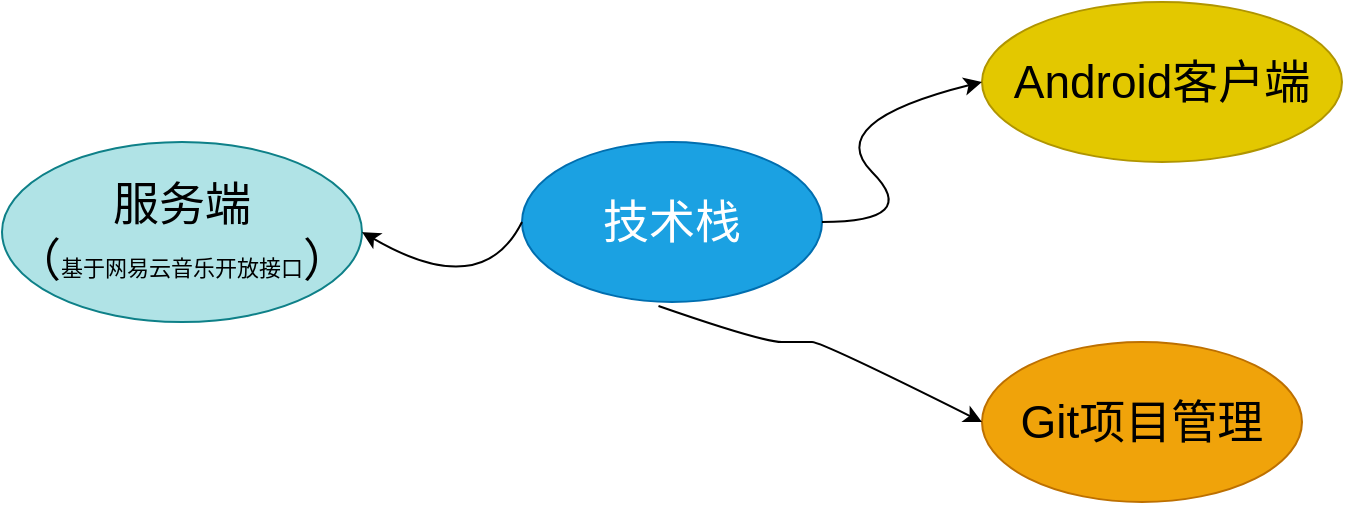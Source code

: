 <mxfile version="20.6.2" type="github">
  <diagram id="TZfmpZxh4S-H4jH0v8CI" name="第 1 页">
    <mxGraphModel dx="1038" dy="577" grid="1" gridSize="10" guides="1" tooltips="1" connect="1" arrows="1" fold="1" page="1" pageScale="1" pageWidth="827" pageHeight="1169" math="0" shadow="0">
      <root>
        <mxCell id="0" />
        <mxCell id="1" parent="0" />
        <mxCell id="r-5hcT5uWyjnR2qsI_36-1" value="&lt;font style=&quot;font-size: 23px;&quot;&gt;技术栈&lt;/font&gt;" style="ellipse;whiteSpace=wrap;html=1;fillColor=#1ba1e2;fontColor=#ffffff;strokeColor=#006EAF;" vertex="1" parent="1">
          <mxGeometry x="310" y="170" width="150" height="80" as="geometry" />
        </mxCell>
        <mxCell id="r-5hcT5uWyjnR2qsI_36-2" value="Android客户端" style="ellipse;whiteSpace=wrap;html=1;fontSize=23;fillColor=#e3c800;fontColor=#000000;strokeColor=#B09500;" vertex="1" parent="1">
          <mxGeometry x="540" y="100" width="180" height="80" as="geometry" />
        </mxCell>
        <mxCell id="r-5hcT5uWyjnR2qsI_36-3" value="Git项目管理" style="ellipse;whiteSpace=wrap;html=1;fontSize=23;fillColor=#f0a30a;fontColor=#000000;strokeColor=#BD7000;" vertex="1" parent="1">
          <mxGeometry x="540" y="270" width="160" height="80" as="geometry" />
        </mxCell>
        <mxCell id="r-5hcT5uWyjnR2qsI_36-4" value="服务端&lt;br&gt;（&lt;font style=&quot;font-size: 11px;&quot;&gt;基于网易云音乐开放接口&lt;/font&gt;）" style="ellipse;whiteSpace=wrap;html=1;fontSize=23;fillColor=#b0e3e6;strokeColor=#0e8088;" vertex="1" parent="1">
          <mxGeometry x="50" y="170" width="180" height="90" as="geometry" />
        </mxCell>
        <mxCell id="r-5hcT5uWyjnR2qsI_36-5" value="" style="curved=1;endArrow=classic;html=1;rounded=0;fontSize=11;entryX=0;entryY=0.5;entryDx=0;entryDy=0;" edge="1" parent="1" target="r-5hcT5uWyjnR2qsI_36-2">
          <mxGeometry width="50" height="50" relative="1" as="geometry">
            <mxPoint x="460" y="210" as="sourcePoint" />
            <mxPoint x="510" y="160" as="targetPoint" />
            <Array as="points">
              <mxPoint x="510" y="210" />
              <mxPoint x="460" y="160" />
            </Array>
          </mxGeometry>
        </mxCell>
        <mxCell id="r-5hcT5uWyjnR2qsI_36-6" value="" style="curved=1;endArrow=classic;html=1;rounded=0;fontSize=11;exitX=0.455;exitY=1.025;exitDx=0;exitDy=0;exitPerimeter=0;entryX=0;entryY=0.5;entryDx=0;entryDy=0;" edge="1" parent="1" source="r-5hcT5uWyjnR2qsI_36-1" target="r-5hcT5uWyjnR2qsI_36-3">
          <mxGeometry width="50" height="50" relative="1" as="geometry">
            <mxPoint x="430" y="290" as="sourcePoint" />
            <mxPoint x="480" y="240" as="targetPoint" />
            <Array as="points">
              <mxPoint x="430" y="270" />
              <mxPoint x="450" y="270" />
              <mxPoint x="460" y="270" />
            </Array>
          </mxGeometry>
        </mxCell>
        <mxCell id="r-5hcT5uWyjnR2qsI_36-7" value="" style="curved=1;endArrow=classic;html=1;rounded=0;fontSize=11;exitX=0;exitY=0.5;exitDx=0;exitDy=0;entryX=1;entryY=0.5;entryDx=0;entryDy=0;" edge="1" parent="1" source="r-5hcT5uWyjnR2qsI_36-1" target="r-5hcT5uWyjnR2qsI_36-4">
          <mxGeometry width="50" height="50" relative="1" as="geometry">
            <mxPoint x="250" y="300" as="sourcePoint" />
            <mxPoint x="260" y="230" as="targetPoint" />
            <Array as="points">
              <mxPoint x="290" y="250" />
            </Array>
          </mxGeometry>
        </mxCell>
      </root>
    </mxGraphModel>
  </diagram>
</mxfile>
